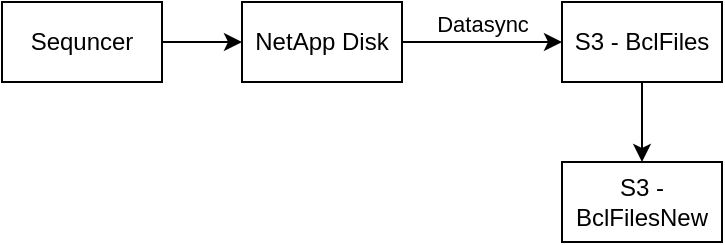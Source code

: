 <mxfile version="25.0.3">
  <diagram name="Page-1" id="ayLcJfouODL6jKT1_I2R">
    <mxGraphModel dx="794" dy="458" grid="1" gridSize="10" guides="1" tooltips="1" connect="1" arrows="1" fold="1" page="1" pageScale="1" pageWidth="850" pageHeight="1100" math="0" shadow="0">
      <root>
        <mxCell id="0" />
        <mxCell id="1" parent="0" />
        <mxCell id="HXL5w_8WE8nKLOtCgvKd-3" value="" style="edgeStyle=orthogonalEdgeStyle;rounded=0;orthogonalLoop=1;jettySize=auto;html=1;" edge="1" parent="1" source="HXL5w_8WE8nKLOtCgvKd-1" target="HXL5w_8WE8nKLOtCgvKd-2">
          <mxGeometry relative="1" as="geometry" />
        </mxCell>
        <mxCell id="HXL5w_8WE8nKLOtCgvKd-1" value="Sequncer" style="rounded=0;whiteSpace=wrap;html=1;fillColor=none;" vertex="1" parent="1">
          <mxGeometry x="40" y="240" width="80" height="40" as="geometry" />
        </mxCell>
        <mxCell id="HXL5w_8WE8nKLOtCgvKd-7" value="Datasync" style="edgeStyle=orthogonalEdgeStyle;rounded=0;orthogonalLoop=1;jettySize=auto;html=1;horizontal=1;verticalAlign=bottom;" edge="1" parent="1" source="HXL5w_8WE8nKLOtCgvKd-2" target="HXL5w_8WE8nKLOtCgvKd-6">
          <mxGeometry relative="1" as="geometry" />
        </mxCell>
        <mxCell id="HXL5w_8WE8nKLOtCgvKd-2" value="NetApp Disk" style="rounded=0;whiteSpace=wrap;html=1;fillColor=none;" vertex="1" parent="1">
          <mxGeometry x="160" y="240" width="80" height="40" as="geometry" />
        </mxCell>
        <mxCell id="HXL5w_8WE8nKLOtCgvKd-9" value="" style="edgeStyle=orthogonalEdgeStyle;rounded=0;orthogonalLoop=1;jettySize=auto;html=1;" edge="1" parent="1" source="HXL5w_8WE8nKLOtCgvKd-6" target="HXL5w_8WE8nKLOtCgvKd-8">
          <mxGeometry relative="1" as="geometry" />
        </mxCell>
        <mxCell id="HXL5w_8WE8nKLOtCgvKd-6" value="S3 - BclFiles" style="rounded=0;whiteSpace=wrap;html=1;fillColor=none;" vertex="1" parent="1">
          <mxGeometry x="320" y="240" width="80" height="40" as="geometry" />
        </mxCell>
        <mxCell id="HXL5w_8WE8nKLOtCgvKd-8" value="S3 - BclFilesNew" style="rounded=0;whiteSpace=wrap;html=1;fillColor=none;" vertex="1" parent="1">
          <mxGeometry x="320" y="320" width="80" height="40" as="geometry" />
        </mxCell>
      </root>
    </mxGraphModel>
  </diagram>
</mxfile>
